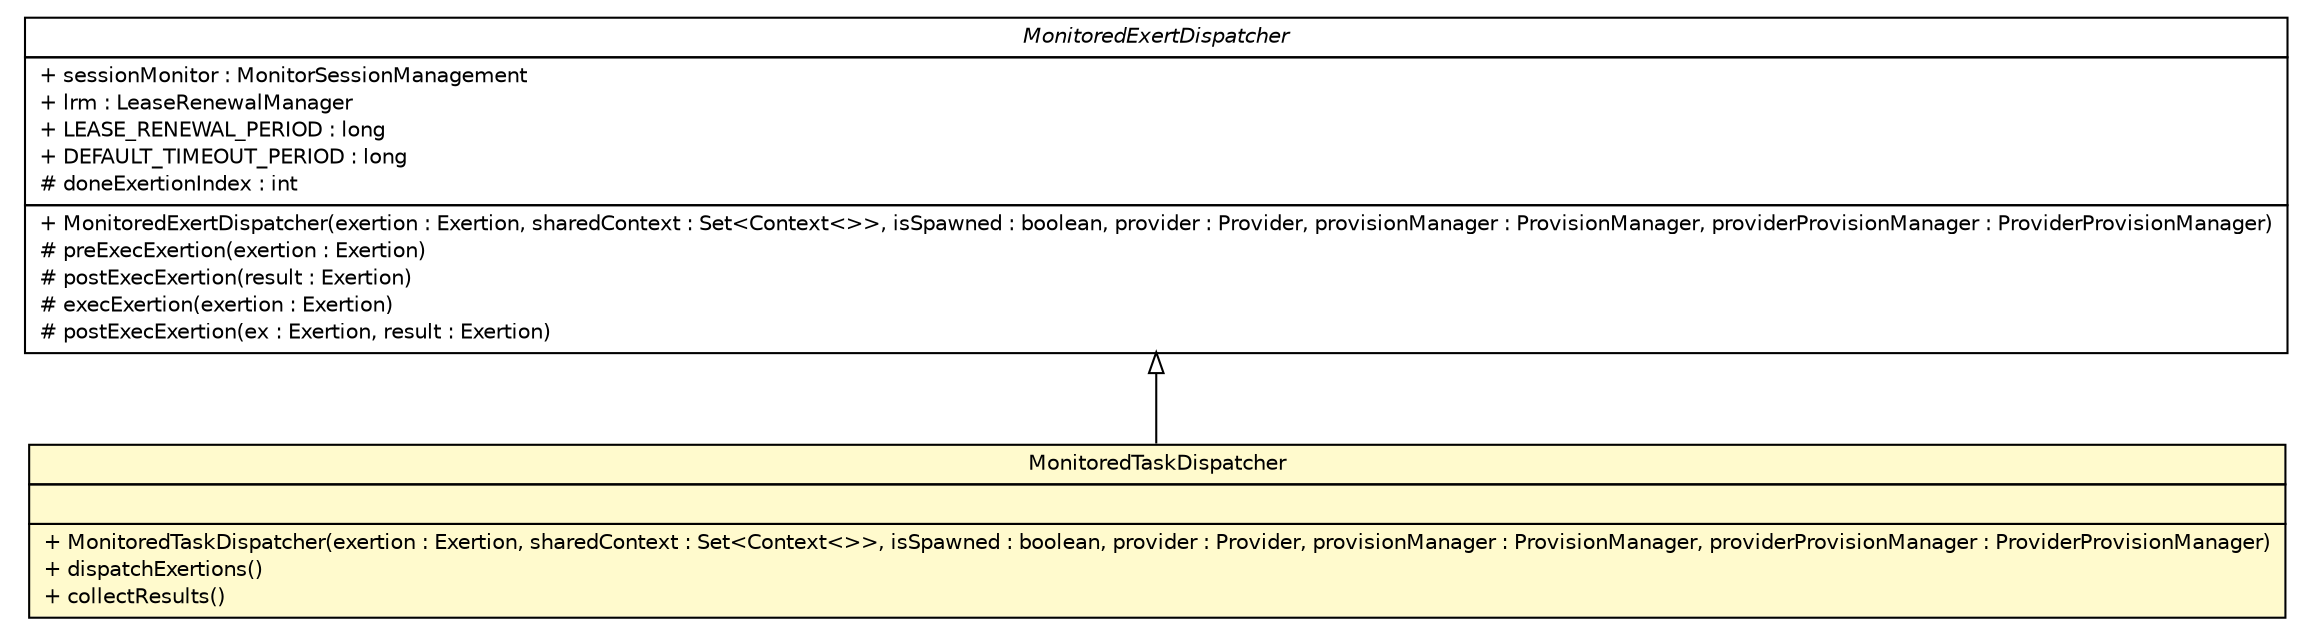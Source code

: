 #!/usr/local/bin/dot
#
# Class diagram 
# Generated by UMLGraph version R5_6 (http://www.umlgraph.org/)
#

digraph G {
	edge [fontname="Helvetica",fontsize=10,labelfontname="Helvetica",labelfontsize=10];
	node [fontname="Helvetica",fontsize=10,shape=plaintext];
	nodesep=0.25;
	ranksep=0.5;
	// sorcer.core.dispatch.MonitoredTaskDispatcher
	c298034 [label=<<table title="sorcer.core.dispatch.MonitoredTaskDispatcher" border="0" cellborder="1" cellspacing="0" cellpadding="2" port="p" bgcolor="lemonChiffon" href="./MonitoredTaskDispatcher.html">
		<tr><td><table border="0" cellspacing="0" cellpadding="1">
<tr><td align="center" balign="center"> MonitoredTaskDispatcher </td></tr>
		</table></td></tr>
		<tr><td><table border="0" cellspacing="0" cellpadding="1">
<tr><td align="left" balign="left">  </td></tr>
		</table></td></tr>
		<tr><td><table border="0" cellspacing="0" cellpadding="1">
<tr><td align="left" balign="left"> + MonitoredTaskDispatcher(exertion : Exertion, sharedContext : Set&lt;Context&lt;&gt;&gt;, isSpawned : boolean, provider : Provider, provisionManager : ProvisionManager, providerProvisionManager : ProviderProvisionManager) </td></tr>
<tr><td align="left" balign="left"> + dispatchExertions() </td></tr>
<tr><td align="left" balign="left"> + collectResults() </td></tr>
		</table></td></tr>
		</table>>, URL="./MonitoredTaskDispatcher.html", fontname="Helvetica", fontcolor="black", fontsize=10.0];
	// sorcer.core.dispatch.MonitoredExertDispatcher
	c298055 [label=<<table title="sorcer.core.dispatch.MonitoredExertDispatcher" border="0" cellborder="1" cellspacing="0" cellpadding="2" port="p" href="./MonitoredExertDispatcher.html">
		<tr><td><table border="0" cellspacing="0" cellpadding="1">
<tr><td align="center" balign="center"><font face="Helvetica-Oblique"> MonitoredExertDispatcher </font></td></tr>
		</table></td></tr>
		<tr><td><table border="0" cellspacing="0" cellpadding="1">
<tr><td align="left" balign="left"> + sessionMonitor : MonitorSessionManagement </td></tr>
<tr><td align="left" balign="left"> + lrm : LeaseRenewalManager </td></tr>
<tr><td align="left" balign="left"> + LEASE_RENEWAL_PERIOD : long </td></tr>
<tr><td align="left" balign="left"> + DEFAULT_TIMEOUT_PERIOD : long </td></tr>
<tr><td align="left" balign="left"> # doneExertionIndex : int </td></tr>
		</table></td></tr>
		<tr><td><table border="0" cellspacing="0" cellpadding="1">
<tr><td align="left" balign="left"> + MonitoredExertDispatcher(exertion : Exertion, sharedContext : Set&lt;Context&lt;&gt;&gt;, isSpawned : boolean, provider : Provider, provisionManager : ProvisionManager, providerProvisionManager : ProviderProvisionManager) </td></tr>
<tr><td align="left" balign="left"> # preExecExertion(exertion : Exertion) </td></tr>
<tr><td align="left" balign="left"> # postExecExertion(result : Exertion) </td></tr>
<tr><td align="left" balign="left"> # execExertion(exertion : Exertion) </td></tr>
<tr><td align="left" balign="left"> # postExecExertion(ex : Exertion, result : Exertion) </td></tr>
		</table></td></tr>
		</table>>, URL="./MonitoredExertDispatcher.html", fontname="Helvetica", fontcolor="black", fontsize=10.0];
	//sorcer.core.dispatch.MonitoredTaskDispatcher extends sorcer.core.dispatch.MonitoredExertDispatcher
	c298055:p -> c298034:p [dir=back,arrowtail=empty];
}

